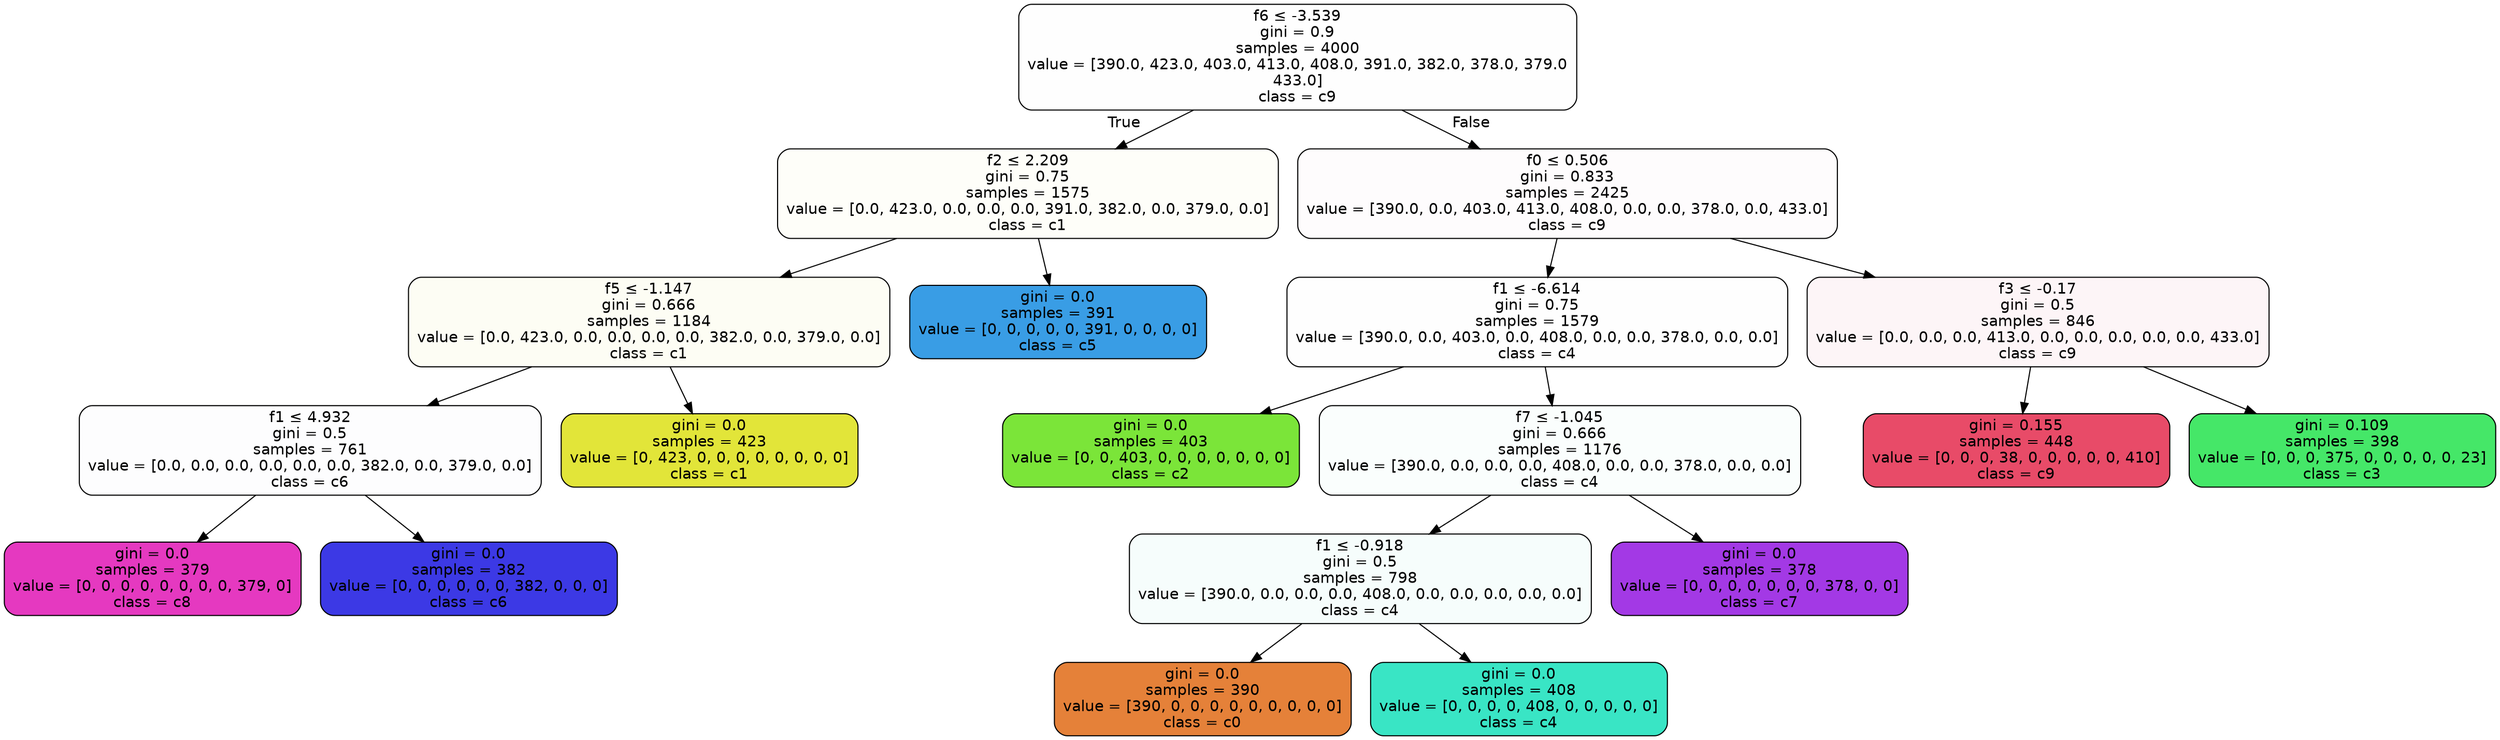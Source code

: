 digraph Tree {
node [shape=box, style="filled, rounded", color="black", fontname=helvetica] ;
edge [fontname=helvetica] ;
0 [label=<f6 &le; -3.539<br/>gini = 0.9<br/>samples = 4000<br/>value = [390.0, 423.0, 403.0, 413.0, 408.0, 391.0, 382.0, 378.0, 379.0<br/>433.0]<br/>class = c9>, fillcolor="#e5395801"] ;
1 [label=<f2 &le; 2.209<br/>gini = 0.75<br/>samples = 1575<br/>value = [0.0, 423.0, 0.0, 0.0, 0.0, 391.0, 382.0, 0.0, 379.0, 0.0]<br/>class = c1>, fillcolor="#e2e53907"] ;
0 -> 1 [labeldistance=2.5, labelangle=45, headlabel="True"] ;
2 [label=<f5 &le; -1.147<br/>gini = 0.666<br/>samples = 1184<br/>value = [0.0, 423.0, 0.0, 0.0, 0.0, 0.0, 382.0, 0.0, 379.0, 0.0]<br/>class = c1>, fillcolor="#e2e5390d"] ;
1 -> 2 ;
3 [label=<f1 &le; 4.932<br/>gini = 0.5<br/>samples = 761<br/>value = [0.0, 0.0, 0.0, 0.0, 0.0, 0.0, 382.0, 0.0, 379.0, 0.0]<br/>class = c6>, fillcolor="#3c39e502"] ;
2 -> 3 ;
4 [label=<gini = 0.0<br/>samples = 379<br/>value = [0, 0, 0, 0, 0, 0, 0, 0, 379, 0]<br/>class = c8>, fillcolor="#e539c0ff"] ;
3 -> 4 ;
5 [label=<gini = 0.0<br/>samples = 382<br/>value = [0, 0, 0, 0, 0, 0, 382, 0, 0, 0]<br/>class = c6>, fillcolor="#3c39e5ff"] ;
3 -> 5 ;
6 [label=<gini = 0.0<br/>samples = 423<br/>value = [0, 423, 0, 0, 0, 0, 0, 0, 0, 0]<br/>class = c1>, fillcolor="#e2e539ff"] ;
2 -> 6 ;
7 [label=<gini = 0.0<br/>samples = 391<br/>value = [0, 0, 0, 0, 0, 391, 0, 0, 0, 0]<br/>class = c5>, fillcolor="#399de5ff"] ;
1 -> 7 ;
8 [label=<f0 &le; 0.506<br/>gini = 0.833<br/>samples = 2425<br/>value = [390.0, 0.0, 403.0, 413.0, 408.0, 0.0, 0.0, 378.0, 0.0, 433.0]<br/>class = c9>, fillcolor="#e5395803"] ;
0 -> 8 [labeldistance=2.5, labelangle=-45, headlabel="False"] ;
9 [label=<f1 &le; -6.614<br/>gini = 0.75<br/>samples = 1579<br/>value = [390.0, 0.0, 403.0, 0.0, 408.0, 0.0, 0.0, 378.0, 0.0, 0.0]<br/>class = c4>, fillcolor="#39e5c501"] ;
8 -> 9 ;
10 [label=<gini = 0.0<br/>samples = 403<br/>value = [0, 0, 403, 0, 0, 0, 0, 0, 0, 0]<br/>class = c2>, fillcolor="#7be539ff"] ;
9 -> 10 ;
11 [label=<f7 &le; -1.045<br/>gini = 0.666<br/>samples = 1176<br/>value = [390.0, 0.0, 0.0, 0.0, 408.0, 0.0, 0.0, 378.0, 0.0, 0.0]<br/>class = c4>, fillcolor="#39e5c506"] ;
9 -> 11 ;
12 [label=<f1 &le; -0.918<br/>gini = 0.5<br/>samples = 798<br/>value = [390.0, 0.0, 0.0, 0.0, 408.0, 0.0, 0.0, 0.0, 0.0, 0.0]<br/>class = c4>, fillcolor="#39e5c50b"] ;
11 -> 12 ;
13 [label=<gini = 0.0<br/>samples = 390<br/>value = [390, 0, 0, 0, 0, 0, 0, 0, 0, 0]<br/>class = c0>, fillcolor="#e58139ff"] ;
12 -> 13 ;
14 [label=<gini = 0.0<br/>samples = 408<br/>value = [0, 0, 0, 0, 408, 0, 0, 0, 0, 0]<br/>class = c4>, fillcolor="#39e5c5ff"] ;
12 -> 14 ;
15 [label=<gini = 0.0<br/>samples = 378<br/>value = [0, 0, 0, 0, 0, 0, 0, 378, 0, 0]<br/>class = c7>, fillcolor="#a339e5ff"] ;
11 -> 15 ;
16 [label=<f3 &le; -0.17<br/>gini = 0.5<br/>samples = 846<br/>value = [0.0, 0.0, 0.0, 413.0, 0.0, 0.0, 0.0, 0.0, 0.0, 433.0]<br/>class = c9>, fillcolor="#e539580c"] ;
8 -> 16 ;
17 [label=<gini = 0.155<br/>samples = 448<br/>value = [0, 0, 0, 38, 0, 0, 0, 0, 0, 410]<br/>class = c9>, fillcolor="#e53958e7"] ;
16 -> 17 ;
18 [label=<gini = 0.109<br/>samples = 398<br/>value = [0, 0, 0, 375, 0, 0, 0, 0, 0, 23]<br/>class = c3>, fillcolor="#39e55eef"] ;
16 -> 18 ;
}
